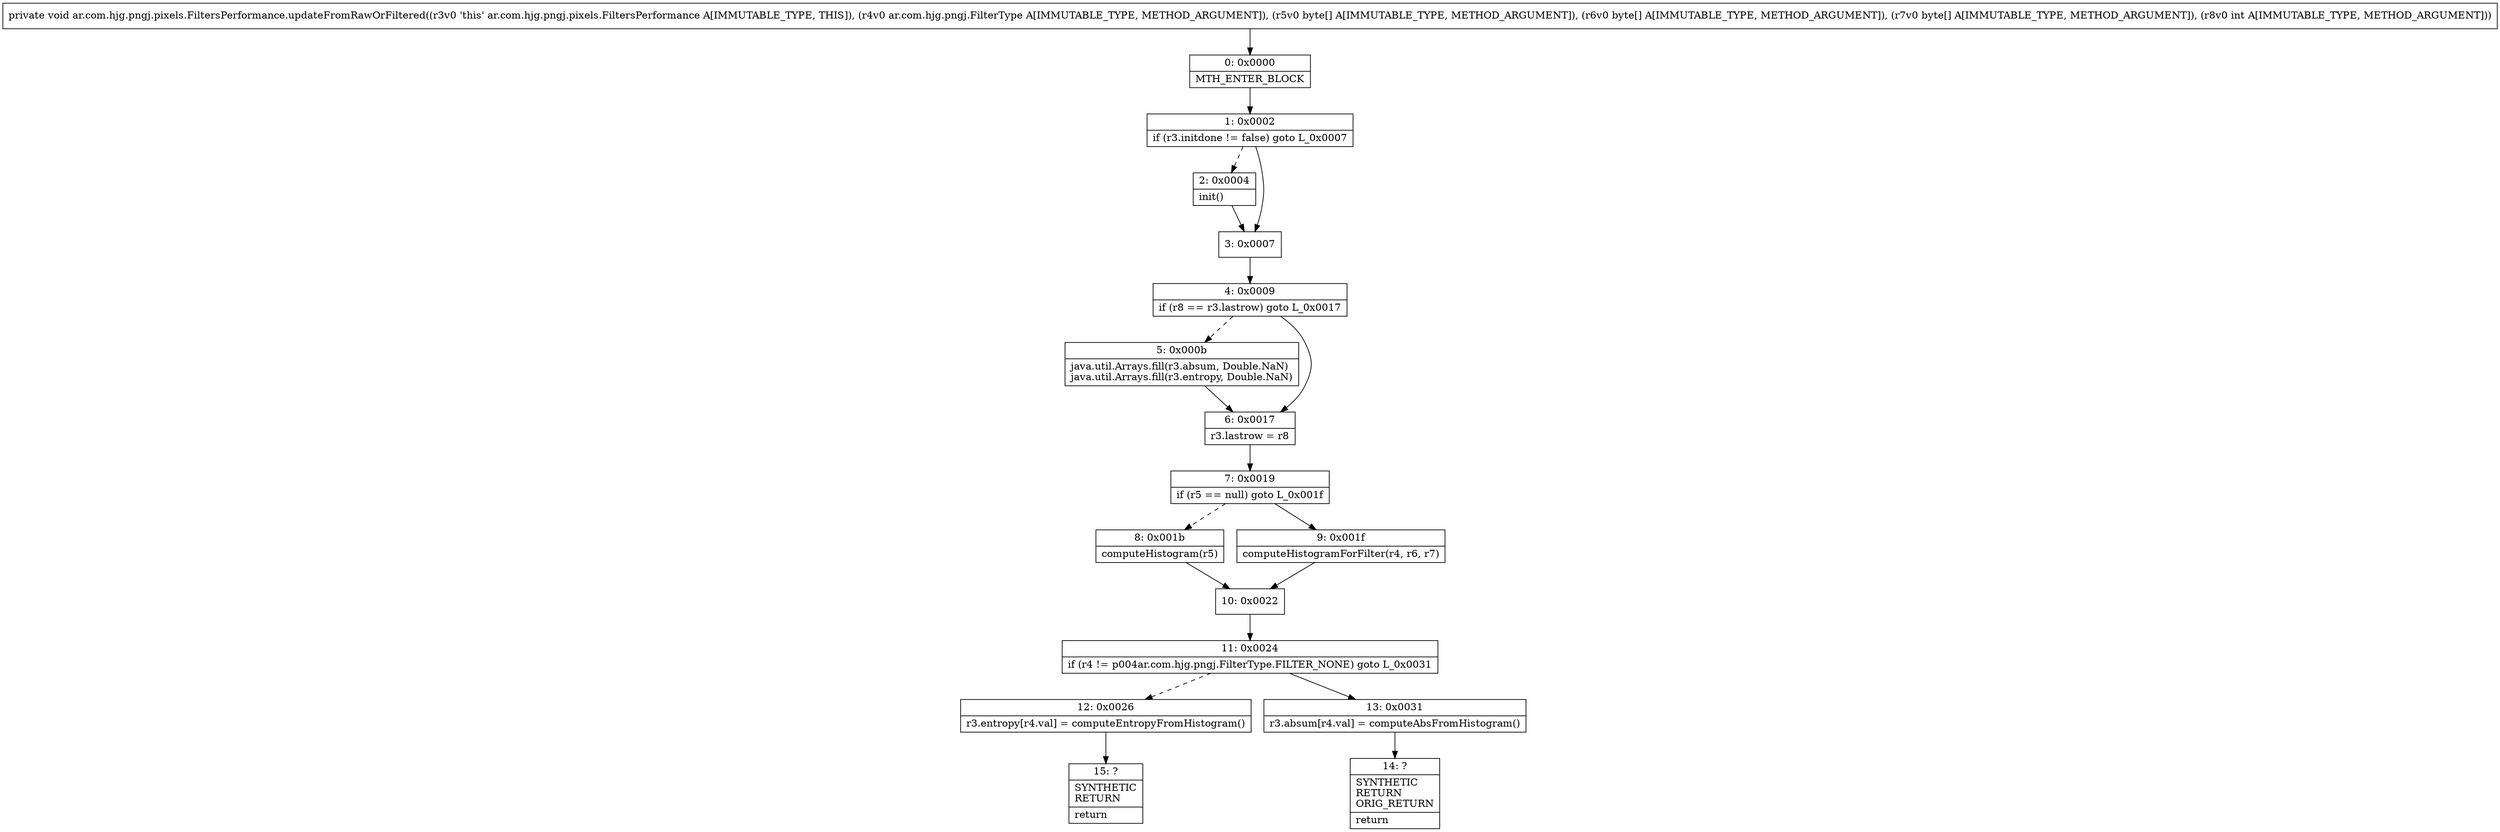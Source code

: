 digraph "CFG forar.com.hjg.pngj.pixels.FiltersPerformance.updateFromRawOrFiltered(Lar\/com\/hjg\/pngj\/FilterType;[B[B[BI)V" {
Node_0 [shape=record,label="{0\:\ 0x0000|MTH_ENTER_BLOCK\l}"];
Node_1 [shape=record,label="{1\:\ 0x0002|if (r3.initdone != false) goto L_0x0007\l}"];
Node_2 [shape=record,label="{2\:\ 0x0004|init()\l}"];
Node_3 [shape=record,label="{3\:\ 0x0007}"];
Node_4 [shape=record,label="{4\:\ 0x0009|if (r8 == r3.lastrow) goto L_0x0017\l}"];
Node_5 [shape=record,label="{5\:\ 0x000b|java.util.Arrays.fill(r3.absum, Double.NaN)\ljava.util.Arrays.fill(r3.entropy, Double.NaN)\l}"];
Node_6 [shape=record,label="{6\:\ 0x0017|r3.lastrow = r8\l}"];
Node_7 [shape=record,label="{7\:\ 0x0019|if (r5 == null) goto L_0x001f\l}"];
Node_8 [shape=record,label="{8\:\ 0x001b|computeHistogram(r5)\l}"];
Node_9 [shape=record,label="{9\:\ 0x001f|computeHistogramForFilter(r4, r6, r7)\l}"];
Node_10 [shape=record,label="{10\:\ 0x0022}"];
Node_11 [shape=record,label="{11\:\ 0x0024|if (r4 != p004ar.com.hjg.pngj.FilterType.FILTER_NONE) goto L_0x0031\l}"];
Node_12 [shape=record,label="{12\:\ 0x0026|r3.entropy[r4.val] = computeEntropyFromHistogram()\l}"];
Node_13 [shape=record,label="{13\:\ 0x0031|r3.absum[r4.val] = computeAbsFromHistogram()\l}"];
Node_14 [shape=record,label="{14\:\ ?|SYNTHETIC\lRETURN\lORIG_RETURN\l|return\l}"];
Node_15 [shape=record,label="{15\:\ ?|SYNTHETIC\lRETURN\l|return\l}"];
MethodNode[shape=record,label="{private void ar.com.hjg.pngj.pixels.FiltersPerformance.updateFromRawOrFiltered((r3v0 'this' ar.com.hjg.pngj.pixels.FiltersPerformance A[IMMUTABLE_TYPE, THIS]), (r4v0 ar.com.hjg.pngj.FilterType A[IMMUTABLE_TYPE, METHOD_ARGUMENT]), (r5v0 byte[] A[IMMUTABLE_TYPE, METHOD_ARGUMENT]), (r6v0 byte[] A[IMMUTABLE_TYPE, METHOD_ARGUMENT]), (r7v0 byte[] A[IMMUTABLE_TYPE, METHOD_ARGUMENT]), (r8v0 int A[IMMUTABLE_TYPE, METHOD_ARGUMENT])) }"];
MethodNode -> Node_0;
Node_0 -> Node_1;
Node_1 -> Node_2[style=dashed];
Node_1 -> Node_3;
Node_2 -> Node_3;
Node_3 -> Node_4;
Node_4 -> Node_5[style=dashed];
Node_4 -> Node_6;
Node_5 -> Node_6;
Node_6 -> Node_7;
Node_7 -> Node_8[style=dashed];
Node_7 -> Node_9;
Node_8 -> Node_10;
Node_9 -> Node_10;
Node_10 -> Node_11;
Node_11 -> Node_12[style=dashed];
Node_11 -> Node_13;
Node_12 -> Node_15;
Node_13 -> Node_14;
}

